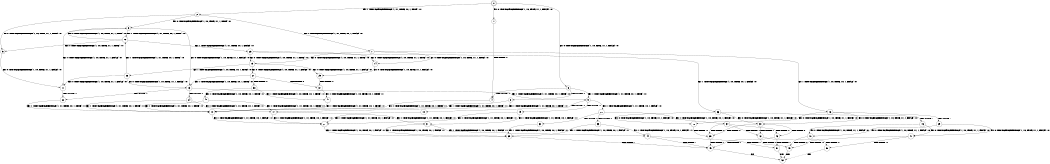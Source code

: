 digraph BCG {
size = "7, 10.5";
center = TRUE;
node [shape = circle];
0 [peripheries = 2];
0 -> 1 [label = "EX !0 !ATOMIC_EXCH_BRANCH (1, +0, TRUE, +1, 1, FALSE) !:0:"];
0 -> 2 [label = "EX !1 !ATOMIC_EXCH_BRANCH (1, +1, TRUE, +0, 1, TRUE) !:0:"];
0 -> 3 [label = "EX !0 !ATOMIC_EXCH_BRANCH (1, +0, TRUE, +1, 1, FALSE) !:0:"];
1 -> 4 [label = "TERMINATE !0"];
2 -> 5 [label = "EX !0 !ATOMIC_EXCH_BRANCH (1, +0, TRUE, +1, 1, TRUE) !:0:"];
2 -> 6 [label = "EX !0 !ATOMIC_EXCH_BRANCH (1, +0, TRUE, +1, 1, TRUE) !:0:"];
2 -> 7 [label = "EX !1 !ATOMIC_EXCH_BRANCH (1, +1, TRUE, +0, 1, FALSE) !:0:"];
3 -> 4 [label = "TERMINATE !0"];
3 -> 8 [label = "TERMINATE !0"];
3 -> 9 [label = "EX !1 !ATOMIC_EXCH_BRANCH (1, +1, TRUE, +0, 1, TRUE) !:0:"];
4 -> 10 [label = "EX !1 !ATOMIC_EXCH_BRANCH (1, +1, TRUE, +0, 1, TRUE) !:1:"];
5 -> 11 [label = "EX !0 !ATOMIC_EXCH_BRANCH (1, +0, TRUE, +1, 1, FALSE) !:0:"];
6 -> 11 [label = "EX !0 !ATOMIC_EXCH_BRANCH (1, +0, TRUE, +1, 1, FALSE) !:0:"];
6 -> 12 [label = "EX !1 !ATOMIC_EXCH_BRANCH (1, +1, TRUE, +0, 1, TRUE) !:0:"];
6 -> 13 [label = "EX !0 !ATOMIC_EXCH_BRANCH (1, +0, TRUE, +1, 1, FALSE) !:0:"];
7 -> 14 [label = "EX !0 !ATOMIC_EXCH_BRANCH (1, +0, TRUE, +1, 1, TRUE) !:0:"];
7 -> 15 [label = "EX !0 !ATOMIC_EXCH_BRANCH (1, +0, TRUE, +1, 1, TRUE) !:0:"];
7 -> 16 [label = "EX !1 !ATOMIC_EXCH_BRANCH (1, +0, TRUE, +0, 1, FALSE) !:0:"];
8 -> 10 [label = "EX !1 !ATOMIC_EXCH_BRANCH (1, +1, TRUE, +0, 1, TRUE) !:1:"];
8 -> 17 [label = "EX !1 !ATOMIC_EXCH_BRANCH (1, +1, TRUE, +0, 1, TRUE) !:1:"];
9 -> 18 [label = "TERMINATE !0"];
9 -> 19 [label = "TERMINATE !0"];
9 -> 20 [label = "EX !1 !ATOMIC_EXCH_BRANCH (1, +1, TRUE, +0, 1, FALSE) !:0:"];
10 -> 21 [label = "EX !1 !ATOMIC_EXCH_BRANCH (1, +1, TRUE, +0, 1, FALSE) !:1:"];
11 -> 22 [label = "TERMINATE !0"];
12 -> 5 [label = "EX !0 !ATOMIC_EXCH_BRANCH (1, +0, TRUE, +1, 1, TRUE) !:0:"];
12 -> 23 [label = "EX !1 !ATOMIC_EXCH_BRANCH (1, +1, TRUE, +0, 1, FALSE) !:0:"];
12 -> 6 [label = "EX !0 !ATOMIC_EXCH_BRANCH (1, +0, TRUE, +1, 1, TRUE) !:0:"];
13 -> 22 [label = "TERMINATE !0"];
13 -> 24 [label = "TERMINATE !0"];
13 -> 9 [label = "EX !1 !ATOMIC_EXCH_BRANCH (1, +1, TRUE, +0, 1, TRUE) !:0:"];
14 -> 25 [label = "EX !0 !ATOMIC_EXCH_BRANCH (1, +0, TRUE, +1, 1, FALSE) !:0:"];
15 -> 25 [label = "EX !0 !ATOMIC_EXCH_BRANCH (1, +0, TRUE, +1, 1, FALSE) !:0:"];
15 -> 26 [label = "EX !1 !ATOMIC_EXCH_BRANCH (1, +0, TRUE, +0, 1, TRUE) !:0:"];
15 -> 27 [label = "EX !0 !ATOMIC_EXCH_BRANCH (1, +0, TRUE, +1, 1, FALSE) !:0:"];
16 -> 28 [label = "EX !0 !ATOMIC_EXCH_BRANCH (1, +0, TRUE, +1, 1, FALSE) !:0:"];
16 -> 29 [label = "TERMINATE !1"];
16 -> 30 [label = "EX !0 !ATOMIC_EXCH_BRANCH (1, +0, TRUE, +1, 1, FALSE) !:0:"];
17 -> 21 [label = "EX !1 !ATOMIC_EXCH_BRANCH (1, +1, TRUE, +0, 1, FALSE) !:1:"];
17 -> 31 [label = "EX !1 !ATOMIC_EXCH_BRANCH (1, +1, TRUE, +0, 1, FALSE) !:1:"];
18 -> 21 [label = "EX !1 !ATOMIC_EXCH_BRANCH (1, +1, TRUE, +0, 1, FALSE) !:1:"];
19 -> 21 [label = "EX !1 !ATOMIC_EXCH_BRANCH (1, +1, TRUE, +0, 1, FALSE) !:1:"];
19 -> 31 [label = "EX !1 !ATOMIC_EXCH_BRANCH (1, +1, TRUE, +0, 1, FALSE) !:1:"];
20 -> 32 [label = "TERMINATE !0"];
20 -> 33 [label = "TERMINATE !0"];
20 -> 34 [label = "EX !1 !ATOMIC_EXCH_BRANCH (1, +0, TRUE, +0, 1, FALSE) !:0:"];
21 -> 35 [label = "EX !1 !ATOMIC_EXCH_BRANCH (1, +0, TRUE, +0, 1, FALSE) !:1:"];
22 -> 10 [label = "EX !1 !ATOMIC_EXCH_BRANCH (1, +1, TRUE, +0, 1, TRUE) !:1:"];
23 -> 14 [label = "EX !0 !ATOMIC_EXCH_BRANCH (1, +0, TRUE, +1, 1, TRUE) !:0:"];
23 -> 36 [label = "EX !1 !ATOMIC_EXCH_BRANCH (1, +0, TRUE, +0, 1, FALSE) !:0:"];
23 -> 15 [label = "EX !0 !ATOMIC_EXCH_BRANCH (1, +0, TRUE, +1, 1, TRUE) !:0:"];
24 -> 10 [label = "EX !1 !ATOMIC_EXCH_BRANCH (1, +1, TRUE, +0, 1, TRUE) !:1:"];
24 -> 17 [label = "EX !1 !ATOMIC_EXCH_BRANCH (1, +1, TRUE, +0, 1, TRUE) !:1:"];
25 -> 37 [label = "TERMINATE !0"];
26 -> 11 [label = "EX !0 !ATOMIC_EXCH_BRANCH (1, +0, TRUE, +1, 1, FALSE) !:0:"];
26 -> 12 [label = "EX !1 !ATOMIC_EXCH_BRANCH (1, +1, TRUE, +0, 1, TRUE) !:0:"];
26 -> 13 [label = "EX !0 !ATOMIC_EXCH_BRANCH (1, +0, TRUE, +1, 1, FALSE) !:0:"];
27 -> 37 [label = "TERMINATE !0"];
27 -> 38 [label = "TERMINATE !0"];
27 -> 13 [label = "EX !1 !ATOMIC_EXCH_BRANCH (1, +0, TRUE, +0, 1, TRUE) !:0:"];
28 -> 39 [label = "TERMINATE !0"];
29 -> 40 [label = "EX !0 !ATOMIC_EXCH_BRANCH (1, +0, TRUE, +1, 1, FALSE) !:0:"];
29 -> 41 [label = "EX !0 !ATOMIC_EXCH_BRANCH (1, +0, TRUE, +1, 1, FALSE) !:0:"];
30 -> 39 [label = "TERMINATE !0"];
30 -> 42 [label = "TERMINATE !1"];
30 -> 43 [label = "TERMINATE !0"];
31 -> 35 [label = "EX !1 !ATOMIC_EXCH_BRANCH (1, +0, TRUE, +0, 1, FALSE) !:1:"];
31 -> 44 [label = "EX !1 !ATOMIC_EXCH_BRANCH (1, +0, TRUE, +0, 1, FALSE) !:1:"];
32 -> 35 [label = "EX !1 !ATOMIC_EXCH_BRANCH (1, +0, TRUE, +0, 1, FALSE) !:1:"];
33 -> 35 [label = "EX !1 !ATOMIC_EXCH_BRANCH (1, +0, TRUE, +0, 1, FALSE) !:1:"];
33 -> 44 [label = "EX !1 !ATOMIC_EXCH_BRANCH (1, +0, TRUE, +0, 1, FALSE) !:1:"];
34 -> 39 [label = "TERMINATE !0"];
34 -> 42 [label = "TERMINATE !1"];
34 -> 43 [label = "TERMINATE !0"];
35 -> 45 [label = "TERMINATE !1"];
36 -> 28 [label = "EX !0 !ATOMIC_EXCH_BRANCH (1, +0, TRUE, +1, 1, FALSE) !:0:"];
36 -> 46 [label = "TERMINATE !1"];
36 -> 30 [label = "EX !0 !ATOMIC_EXCH_BRANCH (1, +0, TRUE, +1, 1, FALSE) !:0:"];
37 -> 47 [label = "EX !1 !ATOMIC_EXCH_BRANCH (1, +0, TRUE, +0, 1, TRUE) !:1:"];
38 -> 47 [label = "EX !1 !ATOMIC_EXCH_BRANCH (1, +0, TRUE, +0, 1, TRUE) !:1:"];
38 -> 48 [label = "EX !1 !ATOMIC_EXCH_BRANCH (1, +0, TRUE, +0, 1, TRUE) !:1:"];
39 -> 45 [label = "TERMINATE !1"];
40 -> 49 [label = "TERMINATE !0"];
41 -> 49 [label = "TERMINATE !0"];
41 -> 50 [label = "TERMINATE !0"];
42 -> 49 [label = "TERMINATE !0"];
42 -> 50 [label = "TERMINATE !0"];
43 -> 45 [label = "TERMINATE !1"];
43 -> 51 [label = "TERMINATE !1"];
44 -> 45 [label = "TERMINATE !1"];
44 -> 51 [label = "TERMINATE !1"];
45 -> 52 [label = "exit"];
46 -> 40 [label = "EX !0 !ATOMIC_EXCH_BRANCH (1, +0, TRUE, +1, 1, FALSE) !:0:"];
46 -> 41 [label = "EX !0 !ATOMIC_EXCH_BRANCH (1, +0, TRUE, +1, 1, FALSE) !:0:"];
47 -> 10 [label = "EX !1 !ATOMIC_EXCH_BRANCH (1, +1, TRUE, +0, 1, TRUE) !:1:"];
48 -> 10 [label = "EX !1 !ATOMIC_EXCH_BRANCH (1, +1, TRUE, +0, 1, TRUE) !:1:"];
48 -> 17 [label = "EX !1 !ATOMIC_EXCH_BRANCH (1, +1, TRUE, +0, 1, TRUE) !:1:"];
49 -> 52 [label = "exit"];
50 -> 52 [label = "exit"];
51 -> 52 [label = "exit"];
}
